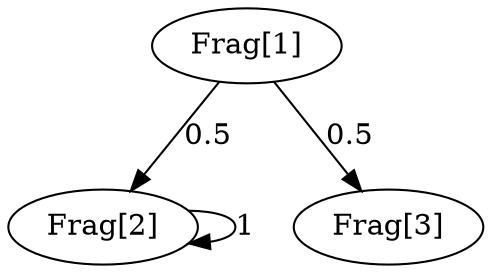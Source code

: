 digraph P {
1 -> 2 [ label="0.5" ];
1 -> 3 [ label="0.5" ];
2 -> 2 [ label="1" ]

1 [label="Frag[1]"];
2 [label="Frag[2]"];
3 [label="Frag[3]"];
}

